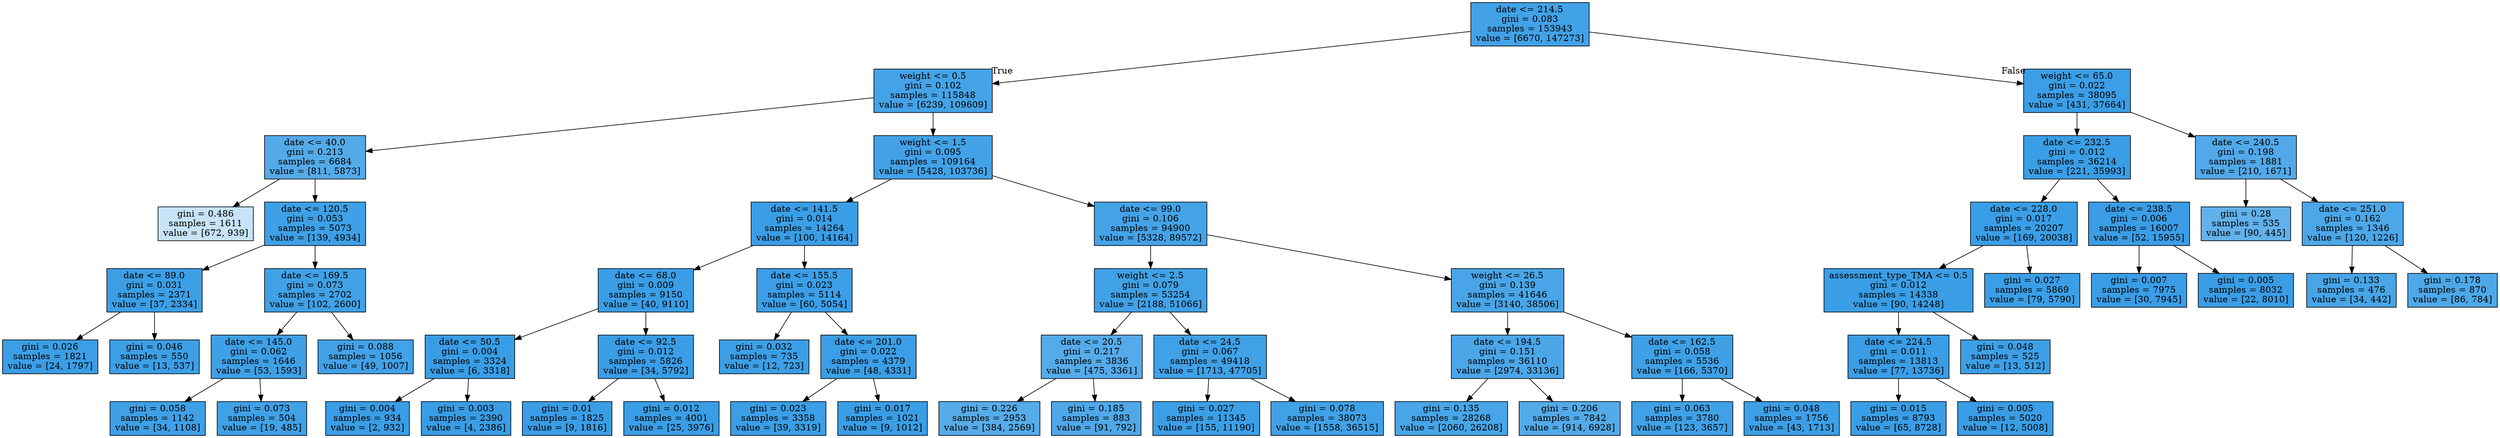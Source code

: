 digraph Tree {
node [shape=box, style="filled", color="black"] ;
0 [label="date <= 214.5\ngini = 0.083\nsamples = 153943\nvalue = [6670, 147273]", fillcolor="#399de5f3"] ;
1 [label="weight <= 0.5\ngini = 0.102\nsamples = 115848\nvalue = [6239, 109609]", fillcolor="#399de5f0"] ;
0 -> 1 [labeldistance=2.5, labelangle=45, headlabel="True"] ;
2 [label="date <= 40.0\ngini = 0.213\nsamples = 6684\nvalue = [811, 5873]", fillcolor="#399de5dc"] ;
1 -> 2 ;
3 [label="gini = 0.486\nsamples = 1611\nvalue = [672, 939]", fillcolor="#399de549"] ;
2 -> 3 ;
4 [label="date <= 120.5\ngini = 0.053\nsamples = 5073\nvalue = [139, 4934]", fillcolor="#399de5f8"] ;
2 -> 4 ;
5 [label="date <= 89.0\ngini = 0.031\nsamples = 2371\nvalue = [37, 2334]", fillcolor="#399de5fb"] ;
4 -> 5 ;
6 [label="gini = 0.026\nsamples = 1821\nvalue = [24, 1797]", fillcolor="#399de5fc"] ;
5 -> 6 ;
7 [label="gini = 0.046\nsamples = 550\nvalue = [13, 537]", fillcolor="#399de5f9"] ;
5 -> 7 ;
8 [label="date <= 169.5\ngini = 0.073\nsamples = 2702\nvalue = [102, 2600]", fillcolor="#399de5f5"] ;
4 -> 8 ;
9 [label="date <= 145.0\ngini = 0.062\nsamples = 1646\nvalue = [53, 1593]", fillcolor="#399de5f7"] ;
8 -> 9 ;
10 [label="gini = 0.058\nsamples = 1142\nvalue = [34, 1108]", fillcolor="#399de5f7"] ;
9 -> 10 ;
11 [label="gini = 0.073\nsamples = 504\nvalue = [19, 485]", fillcolor="#399de5f5"] ;
9 -> 11 ;
12 [label="gini = 0.088\nsamples = 1056\nvalue = [49, 1007]", fillcolor="#399de5f3"] ;
8 -> 12 ;
13 [label="weight <= 1.5\ngini = 0.095\nsamples = 109164\nvalue = [5428, 103736]", fillcolor="#399de5f2"] ;
1 -> 13 ;
14 [label="date <= 141.5\ngini = 0.014\nsamples = 14264\nvalue = [100, 14164]", fillcolor="#399de5fd"] ;
13 -> 14 ;
15 [label="date <= 68.0\ngini = 0.009\nsamples = 9150\nvalue = [40, 9110]", fillcolor="#399de5fe"] ;
14 -> 15 ;
16 [label="date <= 50.5\ngini = 0.004\nsamples = 3324\nvalue = [6, 3318]", fillcolor="#399de5ff"] ;
15 -> 16 ;
17 [label="gini = 0.004\nsamples = 934\nvalue = [2, 932]", fillcolor="#399de5fe"] ;
16 -> 17 ;
18 [label="gini = 0.003\nsamples = 2390\nvalue = [4, 2386]", fillcolor="#399de5ff"] ;
16 -> 18 ;
19 [label="date <= 92.5\ngini = 0.012\nsamples = 5826\nvalue = [34, 5792]", fillcolor="#399de5fe"] ;
15 -> 19 ;
20 [label="gini = 0.01\nsamples = 1825\nvalue = [9, 1816]", fillcolor="#399de5fe"] ;
19 -> 20 ;
21 [label="gini = 0.012\nsamples = 4001\nvalue = [25, 3976]", fillcolor="#399de5fd"] ;
19 -> 21 ;
22 [label="date <= 155.5\ngini = 0.023\nsamples = 5114\nvalue = [60, 5054]", fillcolor="#399de5fc"] ;
14 -> 22 ;
23 [label="gini = 0.032\nsamples = 735\nvalue = [12, 723]", fillcolor="#399de5fb"] ;
22 -> 23 ;
24 [label="date <= 201.0\ngini = 0.022\nsamples = 4379\nvalue = [48, 4331]", fillcolor="#399de5fc"] ;
22 -> 24 ;
25 [label="gini = 0.023\nsamples = 3358\nvalue = [39, 3319]", fillcolor="#399de5fc"] ;
24 -> 25 ;
26 [label="gini = 0.017\nsamples = 1021\nvalue = [9, 1012]", fillcolor="#399de5fd"] ;
24 -> 26 ;
27 [label="date <= 99.0\ngini = 0.106\nsamples = 94900\nvalue = [5328, 89572]", fillcolor="#399de5f0"] ;
13 -> 27 ;
28 [label="weight <= 2.5\ngini = 0.079\nsamples = 53254\nvalue = [2188, 51066]", fillcolor="#399de5f4"] ;
27 -> 28 ;
29 [label="date <= 20.5\ngini = 0.217\nsamples = 3836\nvalue = [475, 3361]", fillcolor="#399de5db"] ;
28 -> 29 ;
30 [label="gini = 0.226\nsamples = 2953\nvalue = [384, 2569]", fillcolor="#399de5d9"] ;
29 -> 30 ;
31 [label="gini = 0.185\nsamples = 883\nvalue = [91, 792]", fillcolor="#399de5e2"] ;
29 -> 31 ;
32 [label="date <= 24.5\ngini = 0.067\nsamples = 49418\nvalue = [1713, 47705]", fillcolor="#399de5f6"] ;
28 -> 32 ;
33 [label="gini = 0.027\nsamples = 11345\nvalue = [155, 11190]", fillcolor="#399de5fb"] ;
32 -> 33 ;
34 [label="gini = 0.078\nsamples = 38073\nvalue = [1558, 36515]", fillcolor="#399de5f4"] ;
32 -> 34 ;
35 [label="weight <= 26.5\ngini = 0.139\nsamples = 41646\nvalue = [3140, 38506]", fillcolor="#399de5ea"] ;
27 -> 35 ;
36 [label="date <= 194.5\ngini = 0.151\nsamples = 36110\nvalue = [2974, 33136]", fillcolor="#399de5e8"] ;
35 -> 36 ;
37 [label="gini = 0.135\nsamples = 28268\nvalue = [2060, 26208]", fillcolor="#399de5eb"] ;
36 -> 37 ;
38 [label="gini = 0.206\nsamples = 7842\nvalue = [914, 6928]", fillcolor="#399de5dd"] ;
36 -> 38 ;
39 [label="date <= 162.5\ngini = 0.058\nsamples = 5536\nvalue = [166, 5370]", fillcolor="#399de5f7"] ;
35 -> 39 ;
40 [label="gini = 0.063\nsamples = 3780\nvalue = [123, 3657]", fillcolor="#399de5f6"] ;
39 -> 40 ;
41 [label="gini = 0.048\nsamples = 1756\nvalue = [43, 1713]", fillcolor="#399de5f9"] ;
39 -> 41 ;
42 [label="weight <= 65.0\ngini = 0.022\nsamples = 38095\nvalue = [431, 37664]", fillcolor="#399de5fc"] ;
0 -> 42 [labeldistance=2.5, labelangle=-45, headlabel="False"] ;
43 [label="date <= 232.5\ngini = 0.012\nsamples = 36214\nvalue = [221, 35993]", fillcolor="#399de5fd"] ;
42 -> 43 ;
44 [label="date <= 228.0\ngini = 0.017\nsamples = 20207\nvalue = [169, 20038]", fillcolor="#399de5fd"] ;
43 -> 44 ;
45 [label="assessment_type_TMA <= 0.5\ngini = 0.012\nsamples = 14338\nvalue = [90, 14248]", fillcolor="#399de5fd"] ;
44 -> 45 ;
46 [label="date <= 224.5\ngini = 0.011\nsamples = 13813\nvalue = [77, 13736]", fillcolor="#399de5fe"] ;
45 -> 46 ;
47 [label="gini = 0.015\nsamples = 8793\nvalue = [65, 8728]", fillcolor="#399de5fd"] ;
46 -> 47 ;
48 [label="gini = 0.005\nsamples = 5020\nvalue = [12, 5008]", fillcolor="#399de5fe"] ;
46 -> 48 ;
49 [label="gini = 0.048\nsamples = 525\nvalue = [13, 512]", fillcolor="#399de5f9"] ;
45 -> 49 ;
50 [label="gini = 0.027\nsamples = 5869\nvalue = [79, 5790]", fillcolor="#399de5fc"] ;
44 -> 50 ;
51 [label="date <= 238.5\ngini = 0.006\nsamples = 16007\nvalue = [52, 15955]", fillcolor="#399de5fe"] ;
43 -> 51 ;
52 [label="gini = 0.007\nsamples = 7975\nvalue = [30, 7945]", fillcolor="#399de5fe"] ;
51 -> 52 ;
53 [label="gini = 0.005\nsamples = 8032\nvalue = [22, 8010]", fillcolor="#399de5fe"] ;
51 -> 53 ;
54 [label="date <= 240.5\ngini = 0.198\nsamples = 1881\nvalue = [210, 1671]", fillcolor="#399de5df"] ;
42 -> 54 ;
55 [label="gini = 0.28\nsamples = 535\nvalue = [90, 445]", fillcolor="#399de5cb"] ;
54 -> 55 ;
56 [label="date <= 251.0\ngini = 0.162\nsamples = 1346\nvalue = [120, 1226]", fillcolor="#399de5e6"] ;
54 -> 56 ;
57 [label="gini = 0.133\nsamples = 476\nvalue = [34, 442]", fillcolor="#399de5eb"] ;
56 -> 57 ;
58 [label="gini = 0.178\nsamples = 870\nvalue = [86, 784]", fillcolor="#399de5e3"] ;
56 -> 58 ;
}